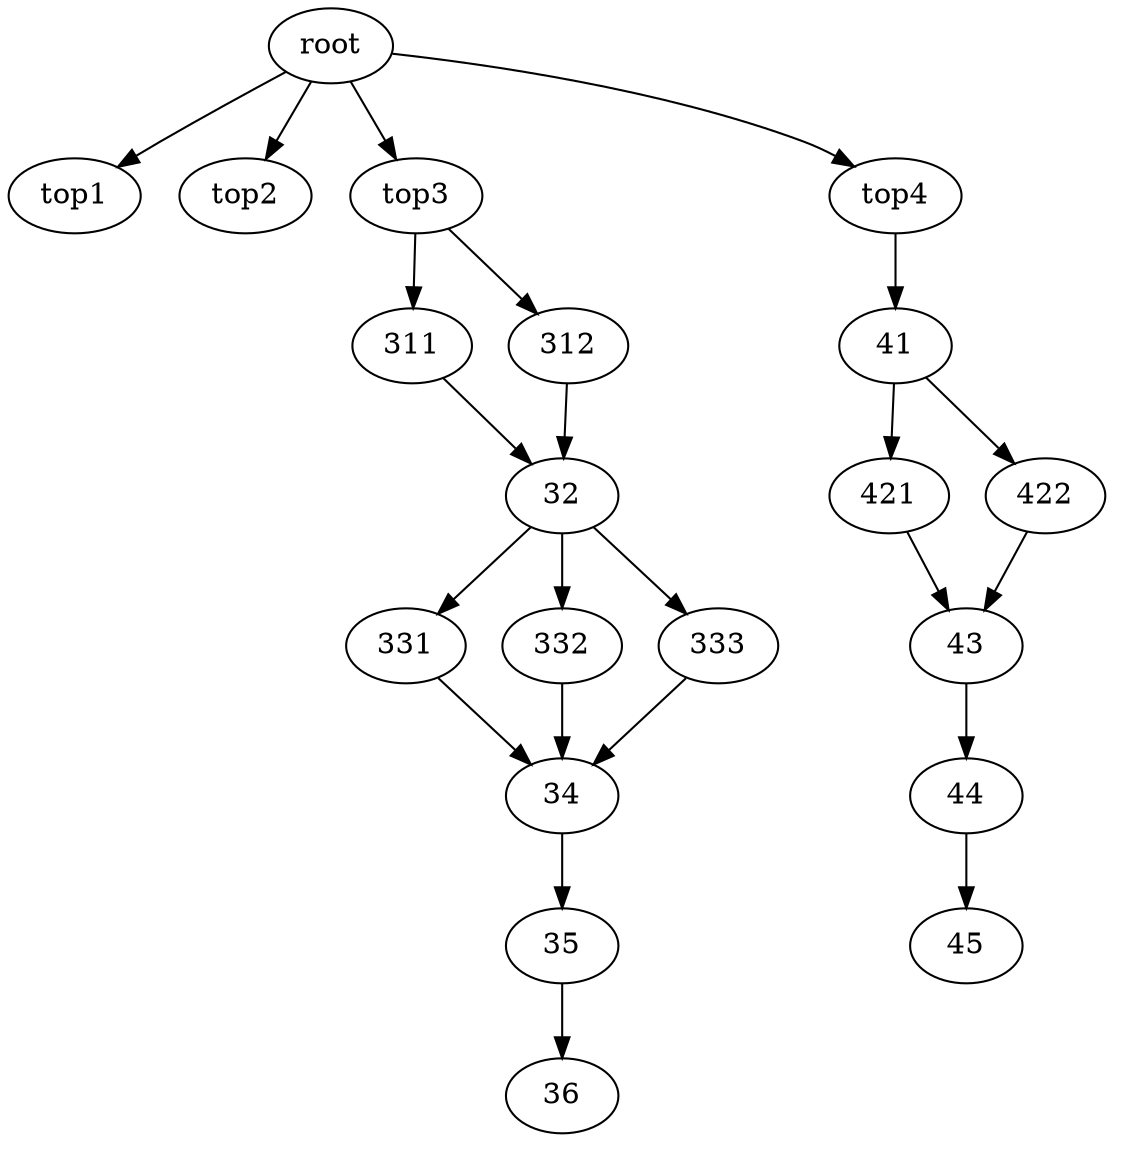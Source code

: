         digraph G  {

        overlap = false;
        node [style="n"];
        root
        top1
        top2
        subgraph cluster_top3 {
            top3 ;
            color=invis;

            top3 -> {311 312} -> 32 -> {331 332 333} -> 34 -> 35 -> 36;
        }
        subgraph cluster_top4 {
            color=invis;
            top4 -> 41 -> {421 422} -> 43 -> 44 -> 45;
        }
        root -> {top1 top2 top3 top4};
        }
    
